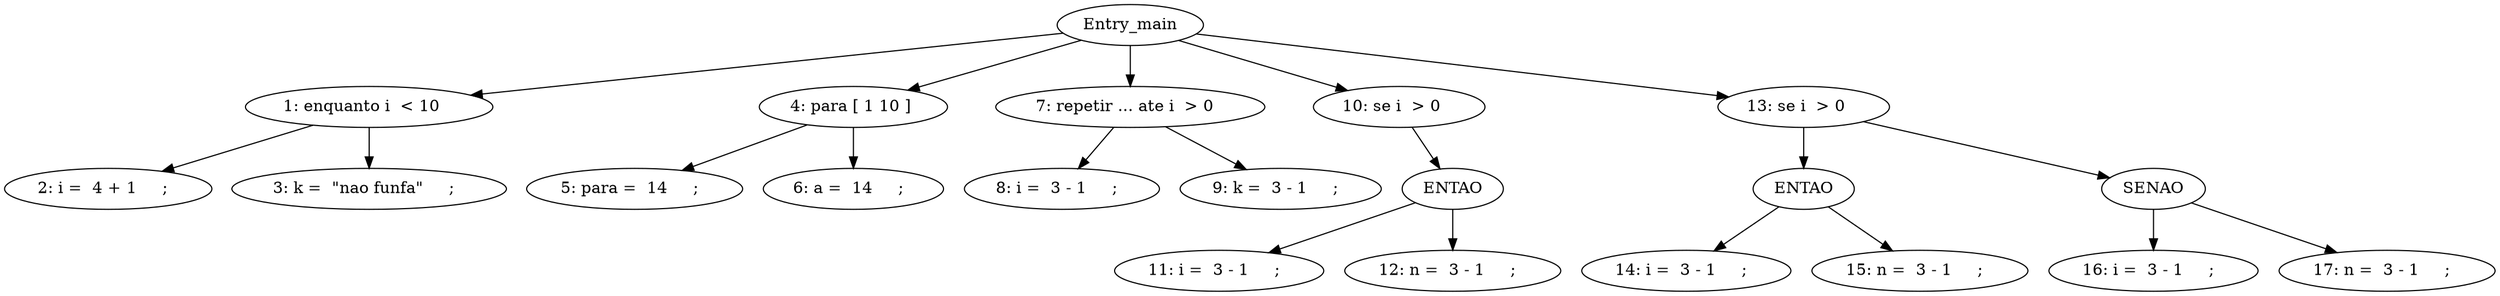 digraph G {
"Entry_main" -> "1: enquanto i  < 10   "
"1: enquanto i  < 10   " -> "2: i =  4 + 1     ;  "
"1: enquanto i  < 10   " -> "3: k =  \"nao funfa\"     ;  "
"Entry_main" -> "4: para [ 1 10 ] "
"4: para [ 1 10 ] " -> "5: para =  14     ;  "
"4: para [ 1 10 ] " -> "6: a =  14     ;  "
"Entry_main" -> 7
"7" -> "8: i =  3 - 1     ;  "
"7" -> "9: k =  3 - 1     ;  "
"7" [label="7: repetir ... ate i  > 0  "]
"Entry_main" -> "10: se i  > 0   "
"10: ENTAO" [label="ENTAO"]
"10: se i  > 0   " -> "10: ENTAO"
"10: ENTAO" -> "11: i =  3 - 1     ;  "
"10: ENTAO" -> "12: n =  3 - 1     ;  "
"Entry_main" -> "13: se i  > 0   "
"13: ENTAO" [label="ENTAO"]
"13: se i  > 0   " -> "13: ENTAO"
"13: ENTAO" -> "14: i =  3 - 1     ;  "
"13: ENTAO" -> "15: n =  3 - 1     ;  "
"15: SENAO" [label="SENAO"]
"13: se i  > 0   " -> "15: SENAO"
"15: SENAO" -> "16: i =  3 - 1     ;  "
"15: SENAO" -> "17: n =  3 - 1     ;  "
}
